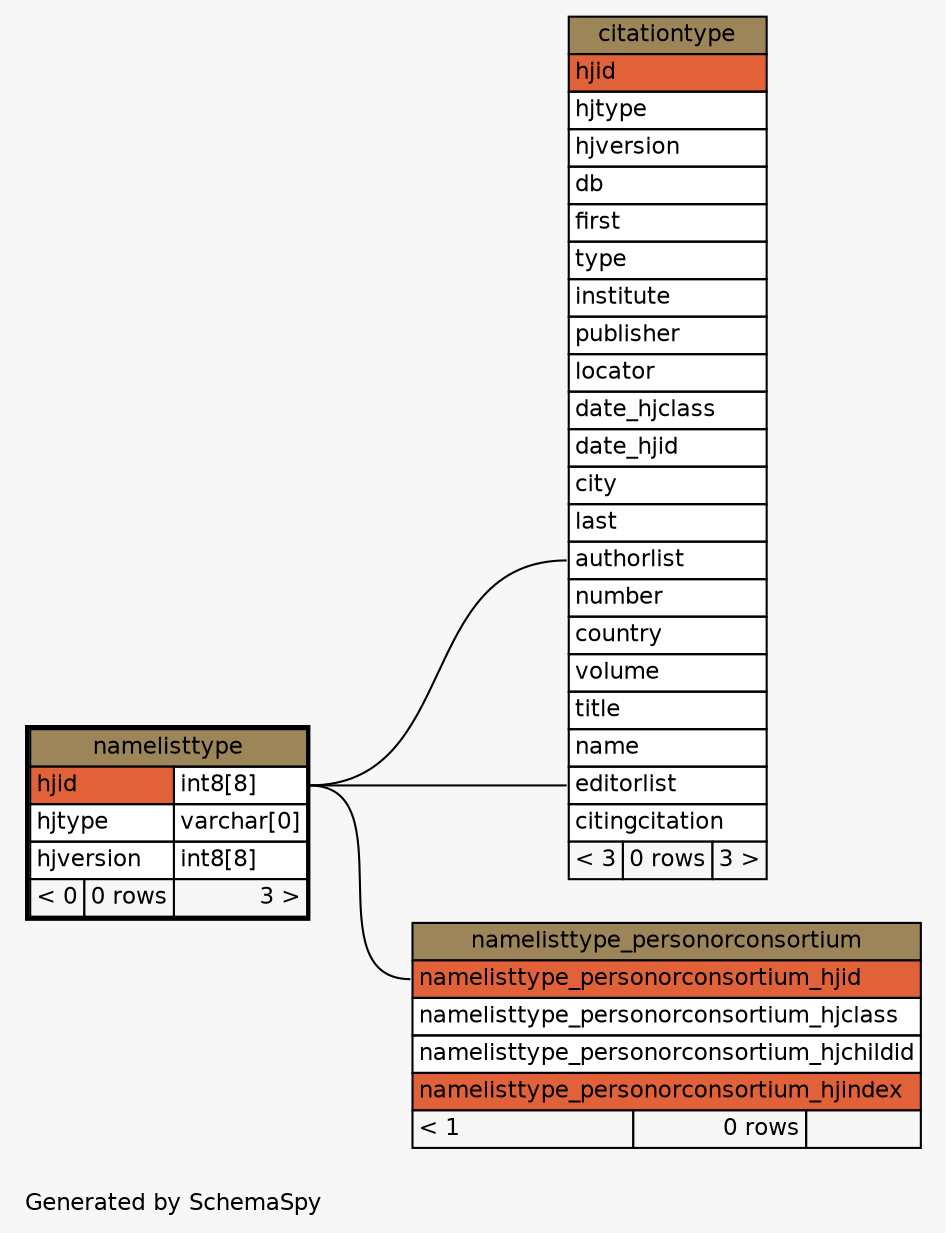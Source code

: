 // dot 2.22.2 on Windows Vista 6.0
// SchemaSpy rev 536
digraph "oneDegreeRelationshipsDiagram" {
  graph [
    rankdir="RL"
    bgcolor="#f7f7f7"
    label="\nGenerated by SchemaSpy"
    labeljust="l"
    nodesep="0.18"
    ranksep="0.46"
    fontname="Helvetica"
    fontsize="11"
  ];
  node [
    fontname="Helvetica"
    fontsize="11"
    shape="plaintext"
  ];
  edge [
    arrowsize="0.8"
  ];
  "citationtype":"authorlist":w -> "namelisttype":"hjid.type":e [arrowhead=none arrowtail=crowodot];
  "citationtype":"editorlist":w -> "namelisttype":"hjid.type":e [arrowhead=none arrowtail=crowodot];
  "namelisttype_personorconsortium":"namelisttype_personorconsortium_hjid":w -> "namelisttype":"hjid.type":e [arrowhead=none arrowtail=crowodot];
  "citationtype" [
    label=<
    <TABLE BORDER="0" CELLBORDER="1" CELLSPACING="0" BGCOLOR="#ffffff">
      <TR><TD COLSPAN="3" BGCOLOR="#9b8559" ALIGN="CENTER">citationtype</TD></TR>
      <TR><TD PORT="hjid" COLSPAN="3" BGCOLOR="#e16239" ALIGN="LEFT">hjid</TD></TR>
      <TR><TD PORT="hjtype" COLSPAN="3" ALIGN="LEFT">hjtype</TD></TR>
      <TR><TD PORT="hjversion" COLSPAN="3" ALIGN="LEFT">hjversion</TD></TR>
      <TR><TD PORT="db" COLSPAN="3" ALIGN="LEFT">db</TD></TR>
      <TR><TD PORT="first" COLSPAN="3" ALIGN="LEFT">first</TD></TR>
      <TR><TD PORT="type" COLSPAN="3" ALIGN="LEFT">type</TD></TR>
      <TR><TD PORT="institute" COLSPAN="3" ALIGN="LEFT">institute</TD></TR>
      <TR><TD PORT="publisher" COLSPAN="3" ALIGN="LEFT">publisher</TD></TR>
      <TR><TD PORT="locator" COLSPAN="3" ALIGN="LEFT">locator</TD></TR>
      <TR><TD PORT="date_hjclass" COLSPAN="3" ALIGN="LEFT">date_hjclass</TD></TR>
      <TR><TD PORT="date_hjid" COLSPAN="3" ALIGN="LEFT">date_hjid</TD></TR>
      <TR><TD PORT="city" COLSPAN="3" ALIGN="LEFT">city</TD></TR>
      <TR><TD PORT="last" COLSPAN="3" ALIGN="LEFT">last</TD></TR>
      <TR><TD PORT="authorlist" COLSPAN="3" ALIGN="LEFT">authorlist</TD></TR>
      <TR><TD PORT="number" COLSPAN="3" ALIGN="LEFT">number</TD></TR>
      <TR><TD PORT="country" COLSPAN="3" ALIGN="LEFT">country</TD></TR>
      <TR><TD PORT="volume" COLSPAN="3" ALIGN="LEFT">volume</TD></TR>
      <TR><TD PORT="title" COLSPAN="3" ALIGN="LEFT">title</TD></TR>
      <TR><TD PORT="name" COLSPAN="3" ALIGN="LEFT">name</TD></TR>
      <TR><TD PORT="editorlist" COLSPAN="3" ALIGN="LEFT">editorlist</TD></TR>
      <TR><TD PORT="citingcitation" COLSPAN="3" ALIGN="LEFT">citingcitation</TD></TR>
      <TR><TD ALIGN="LEFT" BGCOLOR="#f7f7f7">&lt; 3</TD><TD ALIGN="RIGHT" BGCOLOR="#f7f7f7">0 rows</TD><TD ALIGN="RIGHT" BGCOLOR="#f7f7f7">3 &gt;</TD></TR>
    </TABLE>>
    URL="citationtype.html"
    tooltip="citationtype"
  ];
  "namelisttype" [
    label=<
    <TABLE BORDER="2" CELLBORDER="1" CELLSPACING="0" BGCOLOR="#ffffff">
      <TR><TD COLSPAN="3" BGCOLOR="#9b8559" ALIGN="CENTER">namelisttype</TD></TR>
      <TR><TD PORT="hjid" COLSPAN="2" BGCOLOR="#e16239" ALIGN="LEFT">hjid</TD><TD PORT="hjid.type" ALIGN="LEFT">int8[8]</TD></TR>
      <TR><TD PORT="hjtype" COLSPAN="2" ALIGN="LEFT">hjtype</TD><TD PORT="hjtype.type" ALIGN="LEFT">varchar[0]</TD></TR>
      <TR><TD PORT="hjversion" COLSPAN="2" ALIGN="LEFT">hjversion</TD><TD PORT="hjversion.type" ALIGN="LEFT">int8[8]</TD></TR>
      <TR><TD ALIGN="LEFT" BGCOLOR="#f7f7f7">&lt; 0</TD><TD ALIGN="RIGHT" BGCOLOR="#f7f7f7">0 rows</TD><TD ALIGN="RIGHT" BGCOLOR="#f7f7f7">3 &gt;</TD></TR>
    </TABLE>>
    URL="namelisttype.html"
    tooltip="namelisttype"
  ];
  "namelisttype_personorconsortium" [
    label=<
    <TABLE BORDER="0" CELLBORDER="1" CELLSPACING="0" BGCOLOR="#ffffff">
      <TR><TD COLSPAN="3" BGCOLOR="#9b8559" ALIGN="CENTER">namelisttype_personorconsortium</TD></TR>
      <TR><TD PORT="namelisttype_personorconsortium_hjid" COLSPAN="3" BGCOLOR="#e16239" ALIGN="LEFT">namelisttype_personorconsortium_hjid</TD></TR>
      <TR><TD PORT="namelisttype_personorconsortium_hjclass" COLSPAN="3" ALIGN="LEFT">namelisttype_personorconsortium_hjclass</TD></TR>
      <TR><TD PORT="namelisttype_personorconsortium_hjchildid" COLSPAN="3" ALIGN="LEFT">namelisttype_personorconsortium_hjchildid</TD></TR>
      <TR><TD PORT="namelisttype_personorconsortium_hjindex" COLSPAN="3" BGCOLOR="#e16239" ALIGN="LEFT">namelisttype_personorconsortium_hjindex</TD></TR>
      <TR><TD ALIGN="LEFT" BGCOLOR="#f7f7f7">&lt; 1</TD><TD ALIGN="RIGHT" BGCOLOR="#f7f7f7">0 rows</TD><TD ALIGN="RIGHT" BGCOLOR="#f7f7f7">  </TD></TR>
    </TABLE>>
    URL="namelisttype_personorconsortium.html"
    tooltip="namelisttype_personorconsortium"
  ];
}
